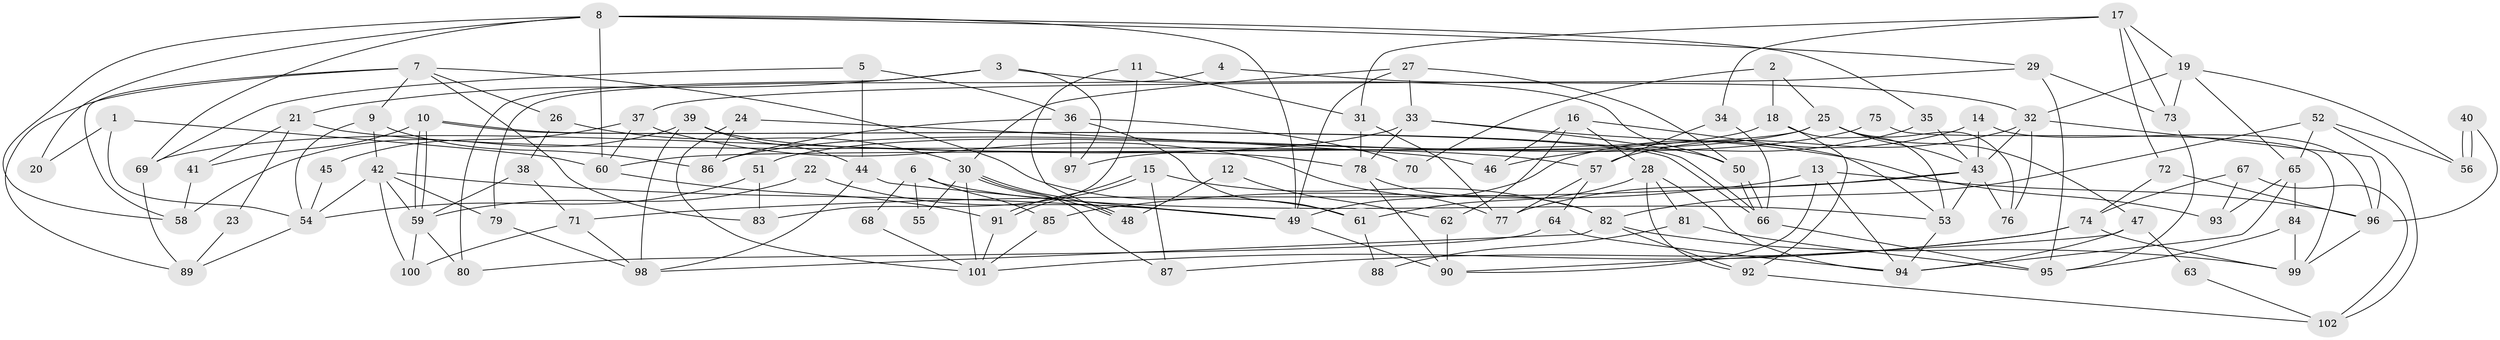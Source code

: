 // coarse degree distribution, {3: 0.1746031746031746, 5: 0.15873015873015872, 6: 0.20634920634920634, 4: 0.2222222222222222, 8: 0.06349206349206349, 9: 0.031746031746031744, 7: 0.047619047619047616, 2: 0.06349206349206349, 10: 0.031746031746031744}
// Generated by graph-tools (version 1.1) at 2025/24/03/03/25 07:24:00]
// undirected, 102 vertices, 204 edges
graph export_dot {
graph [start="1"]
  node [color=gray90,style=filled];
  1;
  2;
  3;
  4;
  5;
  6;
  7;
  8;
  9;
  10;
  11;
  12;
  13;
  14;
  15;
  16;
  17;
  18;
  19;
  20;
  21;
  22;
  23;
  24;
  25;
  26;
  27;
  28;
  29;
  30;
  31;
  32;
  33;
  34;
  35;
  36;
  37;
  38;
  39;
  40;
  41;
  42;
  43;
  44;
  45;
  46;
  47;
  48;
  49;
  50;
  51;
  52;
  53;
  54;
  55;
  56;
  57;
  58;
  59;
  60;
  61;
  62;
  63;
  64;
  65;
  66;
  67;
  68;
  69;
  70;
  71;
  72;
  73;
  74;
  75;
  76;
  77;
  78;
  79;
  80;
  81;
  82;
  83;
  84;
  85;
  86;
  87;
  88;
  89;
  90;
  91;
  92;
  93;
  94;
  95;
  96;
  97;
  98;
  99;
  100;
  101;
  102;
  1 -- 54;
  1 -- 60;
  1 -- 20;
  2 -- 25;
  2 -- 18;
  2 -- 70;
  3 -- 80;
  3 -- 50;
  3 -- 21;
  3 -- 97;
  4 -- 32;
  4 -- 79;
  5 -- 69;
  5 -- 36;
  5 -- 44;
  6 -- 53;
  6 -- 85;
  6 -- 55;
  6 -- 68;
  7 -- 26;
  7 -- 58;
  7 -- 9;
  7 -- 61;
  7 -- 83;
  7 -- 89;
  8 -- 69;
  8 -- 29;
  8 -- 20;
  8 -- 35;
  8 -- 49;
  8 -- 58;
  8 -- 60;
  9 -- 42;
  9 -- 54;
  9 -- 86;
  10 -- 59;
  10 -- 59;
  10 -- 66;
  10 -- 66;
  10 -- 41;
  11 -- 31;
  11 -- 83;
  11 -- 48;
  12 -- 62;
  12 -- 48;
  13 -- 96;
  13 -- 90;
  13 -- 85;
  13 -- 94;
  14 -- 49;
  14 -- 96;
  14 -- 43;
  15 -- 91;
  15 -- 91;
  15 -- 82;
  15 -- 87;
  16 -- 28;
  16 -- 53;
  16 -- 46;
  16 -- 62;
  17 -- 31;
  17 -- 73;
  17 -- 19;
  17 -- 34;
  17 -- 72;
  18 -- 53;
  18 -- 92;
  18 -- 51;
  19 -- 32;
  19 -- 56;
  19 -- 65;
  19 -- 73;
  21 -- 41;
  21 -- 23;
  21 -- 57;
  22 -- 49;
  22 -- 59;
  23 -- 89;
  24 -- 101;
  24 -- 46;
  24 -- 86;
  25 -- 76;
  25 -- 60;
  25 -- 43;
  25 -- 47;
  25 -- 97;
  26 -- 38;
  26 -- 30;
  27 -- 30;
  27 -- 49;
  27 -- 33;
  27 -- 50;
  28 -- 61;
  28 -- 94;
  28 -- 81;
  28 -- 92;
  29 -- 37;
  29 -- 95;
  29 -- 73;
  30 -- 87;
  30 -- 48;
  30 -- 48;
  30 -- 55;
  30 -- 101;
  31 -- 77;
  31 -- 78;
  32 -- 43;
  32 -- 57;
  32 -- 76;
  32 -- 96;
  33 -- 50;
  33 -- 69;
  33 -- 78;
  33 -- 93;
  34 -- 66;
  34 -- 57;
  35 -- 43;
  35 -- 46;
  36 -- 97;
  36 -- 86;
  36 -- 61;
  36 -- 70;
  37 -- 77;
  37 -- 60;
  37 -- 45;
  38 -- 59;
  38 -- 71;
  39 -- 98;
  39 -- 78;
  39 -- 44;
  39 -- 58;
  40 -- 56;
  40 -- 56;
  40 -- 96;
  41 -- 58;
  42 -- 49;
  42 -- 59;
  42 -- 54;
  42 -- 79;
  42 -- 100;
  43 -- 53;
  43 -- 71;
  43 -- 76;
  43 -- 77;
  44 -- 49;
  44 -- 98;
  45 -- 54;
  47 -- 94;
  47 -- 63;
  47 -- 90;
  49 -- 90;
  50 -- 66;
  50 -- 66;
  51 -- 54;
  51 -- 83;
  52 -- 65;
  52 -- 56;
  52 -- 82;
  52 -- 102;
  53 -- 94;
  54 -- 89;
  57 -- 64;
  57 -- 77;
  59 -- 100;
  59 -- 80;
  60 -- 91;
  61 -- 88;
  62 -- 90;
  63 -- 102;
  64 -- 94;
  64 -- 80;
  65 -- 84;
  65 -- 93;
  65 -- 94;
  66 -- 95;
  67 -- 102;
  67 -- 93;
  67 -- 74;
  68 -- 101;
  69 -- 89;
  71 -- 98;
  71 -- 100;
  72 -- 96;
  72 -- 74;
  73 -- 95;
  74 -- 87;
  74 -- 99;
  74 -- 101;
  75 -- 86;
  75 -- 99;
  78 -- 90;
  78 -- 82;
  79 -- 98;
  81 -- 95;
  81 -- 88;
  82 -- 92;
  82 -- 98;
  82 -- 99;
  84 -- 99;
  84 -- 95;
  85 -- 101;
  91 -- 101;
  92 -- 102;
  96 -- 99;
}
